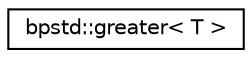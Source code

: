 digraph "Graphical Class Hierarchy"
{
 // LATEX_PDF_SIZE
  edge [fontname="Helvetica",fontsize="10",labelfontname="Helvetica",labelfontsize="10"];
  node [fontname="Helvetica",fontsize="10",shape=record];
  rankdir="LR";
  Node0 [label="bpstd::greater\< T \>",height=0.2,width=0.4,color="black", fillcolor="white", style="filled",URL="$df/dfc/structbpstd_1_1greater.html",tooltip=" "];
}
